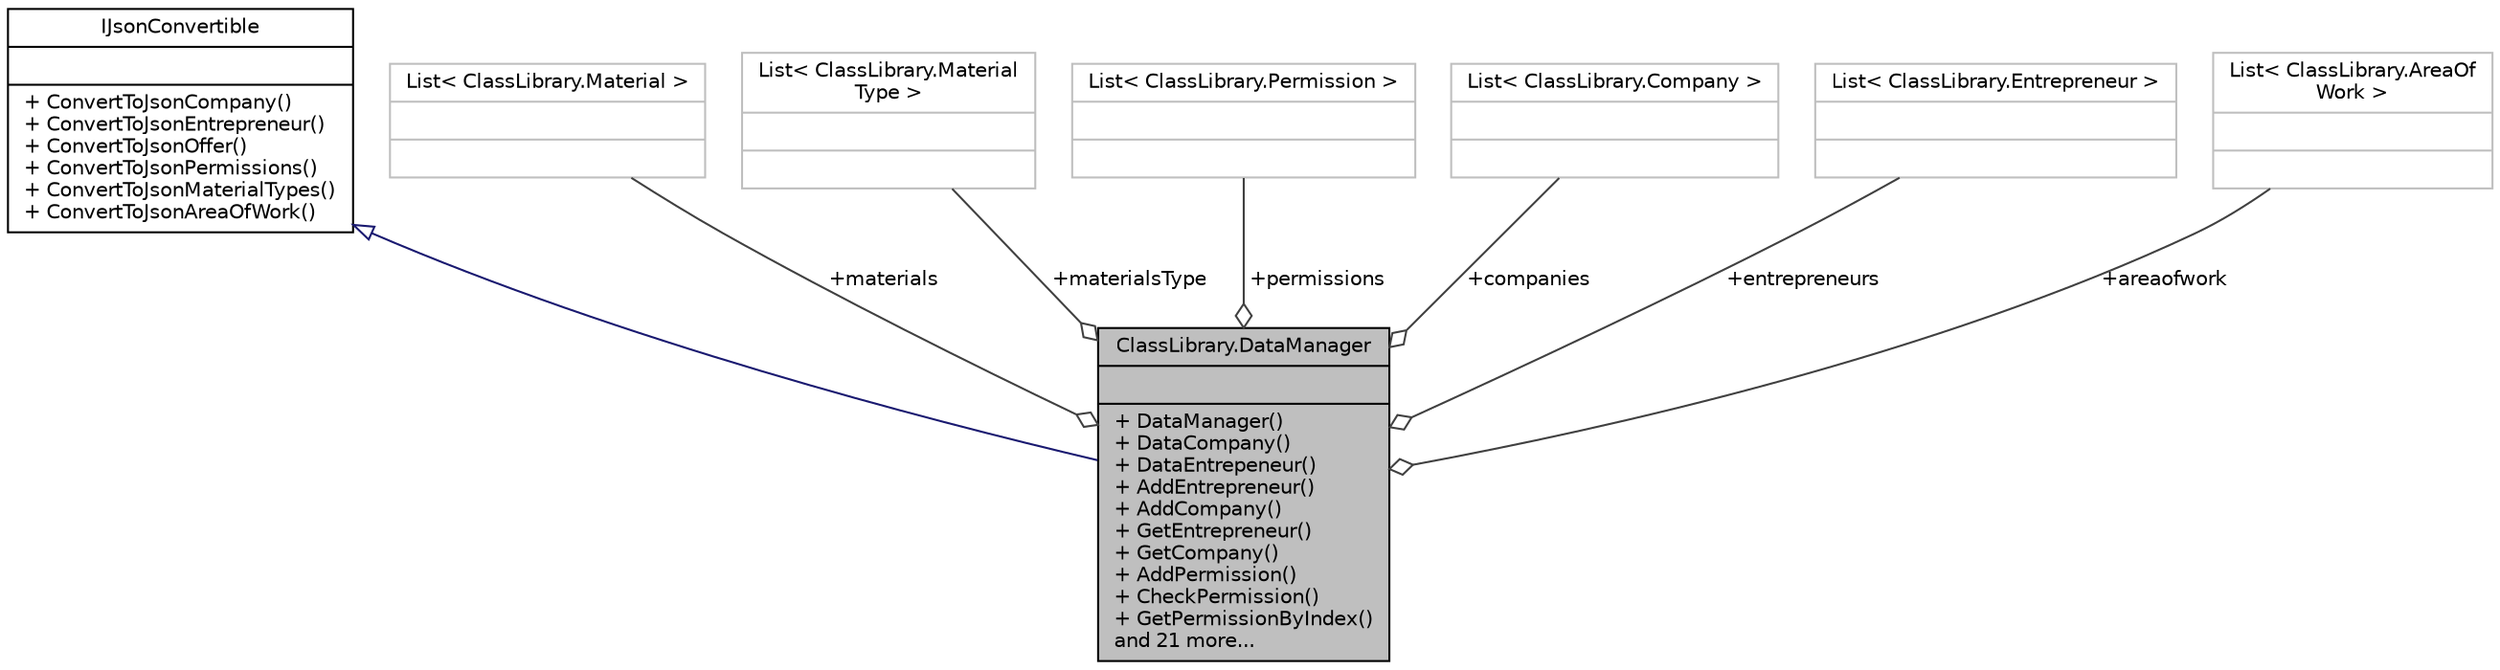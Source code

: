 digraph "ClassLibrary.DataManager"
{
 // INTERACTIVE_SVG=YES
 // LATEX_PDF_SIZE
  edge [fontname="Helvetica",fontsize="10",labelfontname="Helvetica",labelfontsize="10"];
  node [fontname="Helvetica",fontsize="10",shape=record];
  Node1 [label="{ClassLibrary.DataManager\n||+ DataManager()\l+ DataCompany()\l+ DataEntrepeneur()\l+ AddEntrepreneur()\l+ AddCompany()\l+ GetEntrepreneur()\l+ GetCompany()\l+ AddPermission()\l+ CheckPermission()\l+ GetPermissionByIndex()\land 21 more...\l}",height=0.2,width=0.4,color="black", fillcolor="grey75", style="filled", fontcolor="black",tooltip="/// Esta clase es la encargada de manejar los datos de AreaOfWork(Rubros) MaterialsTypes y Permission..."];
  Node2 -> Node1 [dir="back",color="midnightblue",fontsize="10",style="solid",arrowtail="onormal",fontname="Helvetica"];
  Node2 [label="{IJsonConvertible\n||+ ConvertToJsonCompany()\l+ ConvertToJsonEntrepreneur()\l+ ConvertToJsonOffer()\l+ ConvertToJsonPermissions()\l+ ConvertToJsonMaterialTypes()\l+ ConvertToJsonAreaOfWork()\l}",height=0.2,width=0.4,color="black", fillcolor="white", style="filled",URL="$interfaceClassLibrary_1_1IJsonConvertible.html",tooltip="Define el tipo que tienen los objetos que pueden ser serializados en y deserializados desde texto en ..."];
  Node3 -> Node1 [color="grey25",fontsize="10",style="solid",label=" +materials" ,arrowhead="odiamond",fontname="Helvetica"];
  Node3 [label="{List\< ClassLibrary.Material \>\n||}",height=0.2,width=0.4,color="grey75", fillcolor="white", style="filled",tooltip=" "];
  Node4 -> Node1 [color="grey25",fontsize="10",style="solid",label=" +materialsType" ,arrowhead="odiamond",fontname="Helvetica"];
  Node4 [label="{List\< ClassLibrary.Material\lType \>\n||}",height=0.2,width=0.4,color="grey75", fillcolor="white", style="filled",tooltip=" "];
  Node5 -> Node1 [color="grey25",fontsize="10",style="solid",label=" +permissions" ,arrowhead="odiamond",fontname="Helvetica"];
  Node5 [label="{List\< ClassLibrary.Permission \>\n||}",height=0.2,width=0.4,color="grey75", fillcolor="white", style="filled",tooltip=" "];
  Node6 -> Node1 [color="grey25",fontsize="10",style="solid",label=" +companies" ,arrowhead="odiamond",fontname="Helvetica"];
  Node6 [label="{List\< ClassLibrary.Company \>\n||}",height=0.2,width=0.4,color="grey75", fillcolor="white", style="filled",tooltip=" "];
  Node7 -> Node1 [color="grey25",fontsize="10",style="solid",label=" +entrepreneurs" ,arrowhead="odiamond",fontname="Helvetica"];
  Node7 [label="{List\< ClassLibrary.Entrepreneur \>\n||}",height=0.2,width=0.4,color="grey75", fillcolor="white", style="filled",tooltip=" "];
  Node8 -> Node1 [color="grey25",fontsize="10",style="solid",label=" +areaofwork" ,arrowhead="odiamond",fontname="Helvetica"];
  Node8 [label="{List\< ClassLibrary.AreaOf\lWork \>\n||}",height=0.2,width=0.4,color="grey75", fillcolor="white", style="filled",tooltip=" "];
}
